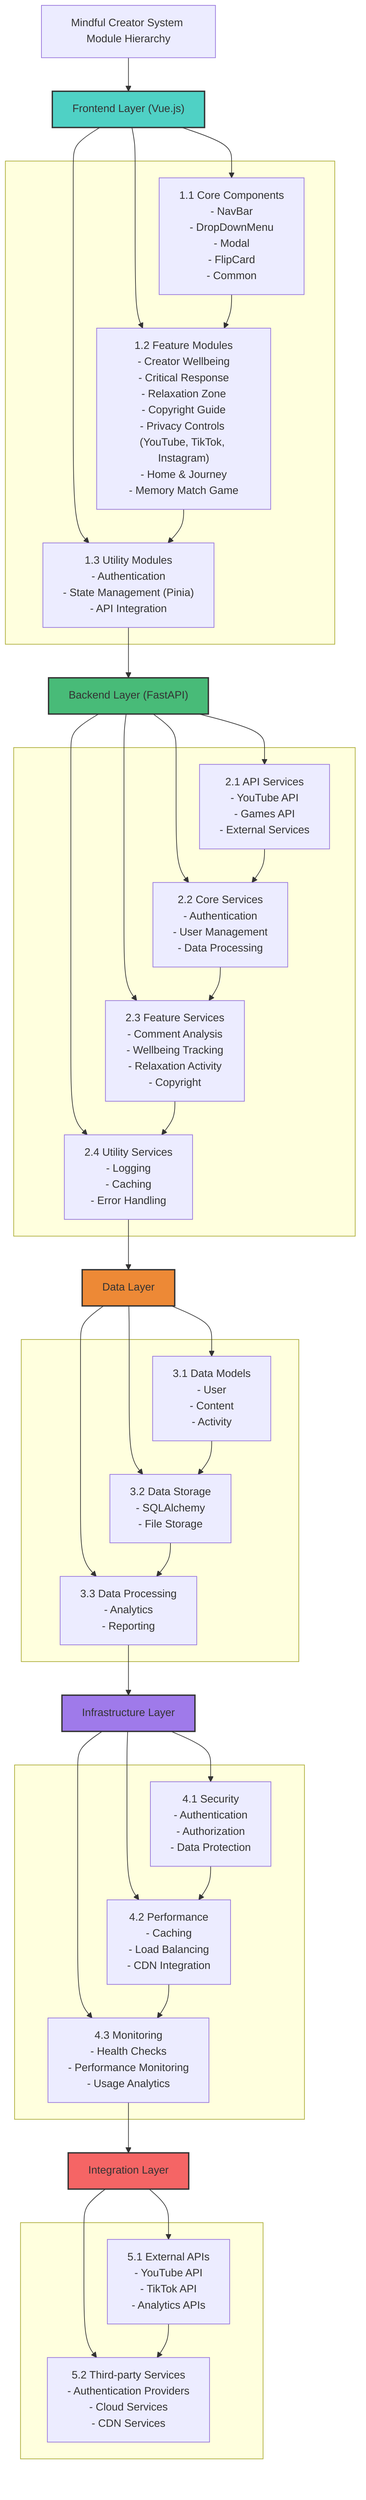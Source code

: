 flowchart TB

%% Title
  Title["Mindful Creator System Module Hierarchy"]

%% Frontend Layer
  Frontend["Frontend Layer (Vue.js)"]:::frontend
  FE_Core["1.1 Core Components<br/>- NavBar<br/>- DropDownMenu<br/>- Modal<br/>- FlipCard<br/>- Common"]
  FE_Features["1.2 Feature Modules<br/>- Creator Wellbeing<br/>- Critical Response<br/>- Relaxation Zone<br/>- Copyright Guide<br/>- Privacy Controls (YouTube, TikTok, Instagram)<br/>- Home & Journey<br/>- Memory Match Game"]
  FE_Utility["1.3 Utility Modules<br/>- Authentication<br/>- State Management (Pinia)<br/>- API Integration"]
  Title --> Frontend --> FE_Core
  Frontend --> FE_Features
  Frontend --> FE_Utility

%% Backend Layer
  Backend["Backend Layer (FastAPI)"]:::backend
  BE_API["2.1 API Services<br/>- YouTube API<br/>- Games API<br/>- External Services"]
  BE_Core["2.2 Core Services<br/>- Authentication<br/>- User Management<br/>- Data Processing"]
  BE_Feature["2.3 Feature Services<br/>- Comment Analysis<br/>- Wellbeing Tracking<br/>- Relaxation Activity<br/>- Copyright"]
  BE_Utility["2.4 Utility Services<br/>- Logging<br/>- Caching<br/>- Error Handling"]
  FE_Utility --> Backend
  Backend --> BE_API
  Backend --> BE_Core
  Backend --> BE_Feature
  Backend --> BE_Utility

%% Data Layer
  Data["Data Layer"]:::data
  DA_Models["3.1 Data Models<br/>- User<br/>- Content<br/>- Activity"]
  DA_Storage["3.2 Data Storage<br/>- SQLAlchemy<br/>- File Storage"]
  DA_Processing["3.3 Data Processing<br/>- Analytics<br/>- Reporting"]
  BE_Utility --> Data
  Data --> DA_Models
  Data --> DA_Storage
  Data --> DA_Processing

%% Infrastructure Layer
  Infrastructure["Infrastructure Layer"]:::infra
  INF_Sec["4.1 Security<br/>- Authentication<br/>- Authorization<br/>- Data Protection"]
  INF_Perf["4.2 Performance<br/>- Caching<br/>- Load Balancing<br/>- CDN Integration"]
  INF_Mon["4.3 Monitoring<br/>- Health Checks<br/>- Performance Monitoring<br/>- Usage Analytics"]
  DA_Processing --> Infrastructure
  Infrastructure --> INF_Sec
  Infrastructure --> INF_Perf
  Infrastructure --> INF_Mon

%% Integration Layer
  Integration["Integration Layer"]:::integration
  INT_API["5.1 External APIs<br/>- YouTube API<br/>- TikTok API<br/>- Analytics APIs"]
  INT_Third["5.2 Third-party Services<br/>- Authentication Providers<br/>- Cloud Services<br/>- CDN Services"]
  INF_Mon --> Integration
  Integration --> INT_API
  Integration --> INT_Third

%% Alignment
  subgraph FrontendRow [ ]
    direction LR
    FE_Core --> FE_Features --> FE_Utility
  end

  subgraph BackendRow [ ]
    direction LR
    BE_API --> BE_Core --> BE_Feature --> BE_Utility
  end

  subgraph DataRow [ ]
    direction LR
    DA_Models --> DA_Storage --> DA_Processing
  end

  subgraph InfraRow [ ]
    direction LR
    INF_Sec --> INF_Perf --> INF_Mon
  end

  subgraph IntegrationRow [ ]
    direction LR
    INT_API --> INT_Third
  end

%% Style Definitions
  classDef frontend fill:#4fd1c5,stroke:#333,stroke-width:2px;
  classDef backend fill:#48bb78,stroke:#333,stroke-width:2px;
  classDef data fill:#ed8936,stroke:#333,stroke-width:2px;
  classDef infra fill:#9f7aea,stroke:#333,stroke-width:2px;
  classDef integration fill:#f56565,stroke:#333,stroke-width:2px;